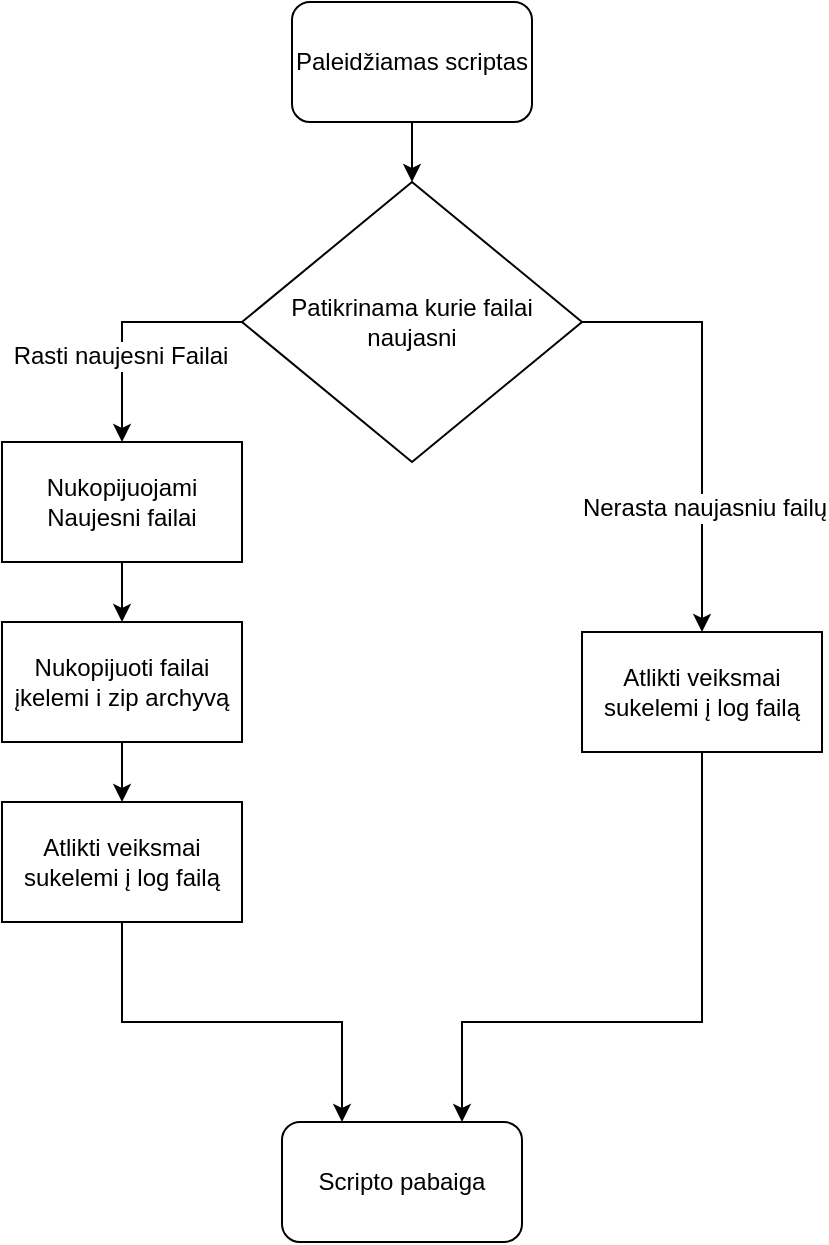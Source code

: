<mxfile version="12.1.7" type="device" pages="1"><diagram id="aAx_2E5efD0CY0GQF_jo" name="Page-1"><mxGraphModel dx="772" dy="705" grid="1" gridSize="10" guides="1" tooltips="1" connect="1" arrows="1" fold="1" page="1" pageScale="1" pageWidth="850" pageHeight="1100" math="0" shadow="0"><root><mxCell id="0"/><mxCell id="1" parent="0"/><mxCell id="26GC9VANTGqcxFiWuL7--27" style="edgeStyle=orthogonalEdgeStyle;rounded=0;orthogonalLoop=1;jettySize=auto;html=1;exitX=0.5;exitY=1;exitDx=0;exitDy=0;entryX=0.5;entryY=0;entryDx=0;entryDy=0;" parent="1" source="26GC9VANTGqcxFiWuL7--1" target="26GC9VANTGqcxFiWuL7--24" edge="1"><mxGeometry relative="1" as="geometry"/></mxCell><mxCell id="26GC9VANTGqcxFiWuL7--1" value="Paleidžiamas scriptas" style="rounded=1;whiteSpace=wrap;html=1;" parent="1" vertex="1"><mxGeometry x="355" y="60" width="120" height="60" as="geometry"/></mxCell><mxCell id="26GC9VANTGqcxFiWuL7--14" style="edgeStyle=orthogonalEdgeStyle;rounded=0;orthogonalLoop=1;jettySize=auto;html=1;exitX=0;exitY=0.5;exitDx=0;exitDy=0;" parent="1" source="26GC9VANTGqcxFiWuL7--24" target="26GC9VANTGqcxFiWuL7--3" edge="1"><mxGeometry relative="1" as="geometry"><mxPoint x="310" y="190" as="sourcePoint"/></mxGeometry></mxCell><mxCell id="26GC9VANTGqcxFiWuL7--18" value="Rasti naujesni Failai" style="text;html=1;resizable=0;points=[];align=center;verticalAlign=middle;labelBackgroundColor=#ffffff;" parent="26GC9VANTGqcxFiWuL7--14" vertex="1" connectable="0"><mxGeometry x="0.273" y="-1" relative="1" as="geometry"><mxPoint as="offset"/></mxGeometry></mxCell><mxCell id="26GC9VANTGqcxFiWuL7--15" style="edgeStyle=orthogonalEdgeStyle;rounded=0;orthogonalLoop=1;jettySize=auto;html=1;exitX=1;exitY=0.5;exitDx=0;exitDy=0;entryX=0.5;entryY=0;entryDx=0;entryDy=0;" parent="1" source="26GC9VANTGqcxFiWuL7--24" target="26GC9VANTGqcxFiWuL7--6" edge="1"><mxGeometry relative="1" as="geometry"><mxPoint x="540" y="160" as="sourcePoint"/><mxPoint x="560" y="370" as="targetPoint"/></mxGeometry></mxCell><mxCell id="26GC9VANTGqcxFiWuL7--17" value="Nerasta naujasniu failų" style="text;html=1;resizable=0;points=[];align=center;verticalAlign=middle;labelBackgroundColor=#ffffff;" parent="26GC9VANTGqcxFiWuL7--15" vertex="1" connectable="0"><mxGeometry x="0.421" y="1" relative="1" as="geometry"><mxPoint as="offset"/></mxGeometry></mxCell><mxCell id="MvWOTiVZZDnb-gMZPd1--3" style="edgeStyle=orthogonalEdgeStyle;rounded=0;orthogonalLoop=1;jettySize=auto;html=1;exitX=0.5;exitY=1;exitDx=0;exitDy=0;entryX=0.5;entryY=0;entryDx=0;entryDy=0;" edge="1" parent="1" source="26GC9VANTGqcxFiWuL7--3" target="26GC9VANTGqcxFiWuL7--7"><mxGeometry relative="1" as="geometry"/></mxCell><mxCell id="26GC9VANTGqcxFiWuL7--3" value="Nukopijuojami Naujesni failai" style="rounded=0;whiteSpace=wrap;html=1;" parent="1" vertex="1"><mxGeometry x="210" y="280" width="120" height="60" as="geometry"/></mxCell><mxCell id="26GC9VANTGqcxFiWuL7--5" value="Scripto pabaiga" style="rounded=1;whiteSpace=wrap;html=1;" parent="1" vertex="1"><mxGeometry x="350" y="620" width="120" height="60" as="geometry"/></mxCell><mxCell id="26GC9VANTGqcxFiWuL7--11" style="edgeStyle=orthogonalEdgeStyle;rounded=0;orthogonalLoop=1;jettySize=auto;html=1;exitX=0.5;exitY=1;exitDx=0;exitDy=0;entryX=0.75;entryY=0;entryDx=0;entryDy=0;" parent="1" source="26GC9VANTGqcxFiWuL7--6" target="26GC9VANTGqcxFiWuL7--5" edge="1"><mxGeometry relative="1" as="geometry"><Array as="points"><mxPoint x="560" y="570"/><mxPoint x="440" y="570"/></Array></mxGeometry></mxCell><mxCell id="26GC9VANTGqcxFiWuL7--6" value="Atlikti veiksmai sukelemi į log failą" style="rounded=0;whiteSpace=wrap;html=1;" parent="1" vertex="1"><mxGeometry x="500" y="375" width="120" height="60" as="geometry"/></mxCell><mxCell id="MvWOTiVZZDnb-gMZPd1--4" style="edgeStyle=orthogonalEdgeStyle;rounded=0;orthogonalLoop=1;jettySize=auto;html=1;exitX=0.5;exitY=1;exitDx=0;exitDy=0;entryX=0.5;entryY=0;entryDx=0;entryDy=0;" edge="1" parent="1" source="26GC9VANTGqcxFiWuL7--7" target="MvWOTiVZZDnb-gMZPd1--2"><mxGeometry relative="1" as="geometry"/></mxCell><mxCell id="26GC9VANTGqcxFiWuL7--7" value="Nukopijuoti failai įkelemi i zip archyvą" style="rounded=0;whiteSpace=wrap;html=1;" parent="1" vertex="1"><mxGeometry x="210" y="370" width="120" height="60" as="geometry"/></mxCell><mxCell id="26GC9VANTGqcxFiWuL7--10" style="edgeStyle=orthogonalEdgeStyle;rounded=0;orthogonalLoop=1;jettySize=auto;html=1;exitX=0.5;exitY=1;exitDx=0;exitDy=0;" parent="1" source="26GC9VANTGqcxFiWuL7--7" target="26GC9VANTGqcxFiWuL7--7" edge="1"><mxGeometry relative="1" as="geometry"/></mxCell><mxCell id="26GC9VANTGqcxFiWuL7--24" value="Patikrinama kurie failai naujasni" style="rhombus;whiteSpace=wrap;html=1;" parent="1" vertex="1"><mxGeometry x="330" y="150" width="170" height="140" as="geometry"/></mxCell><mxCell id="MvWOTiVZZDnb-gMZPd1--5" style="edgeStyle=orthogonalEdgeStyle;rounded=0;orthogonalLoop=1;jettySize=auto;html=1;exitX=0.5;exitY=1;exitDx=0;exitDy=0;entryX=0.25;entryY=0;entryDx=0;entryDy=0;" edge="1" parent="1" source="MvWOTiVZZDnb-gMZPd1--2" target="26GC9VANTGqcxFiWuL7--5"><mxGeometry relative="1" as="geometry"/></mxCell><mxCell id="MvWOTiVZZDnb-gMZPd1--2" value="Atlikti veiksmai sukelemi į log failą" style="rounded=0;whiteSpace=wrap;html=1;" vertex="1" parent="1"><mxGeometry x="210" y="460" width="120" height="60" as="geometry"/></mxCell></root></mxGraphModel></diagram></mxfile>